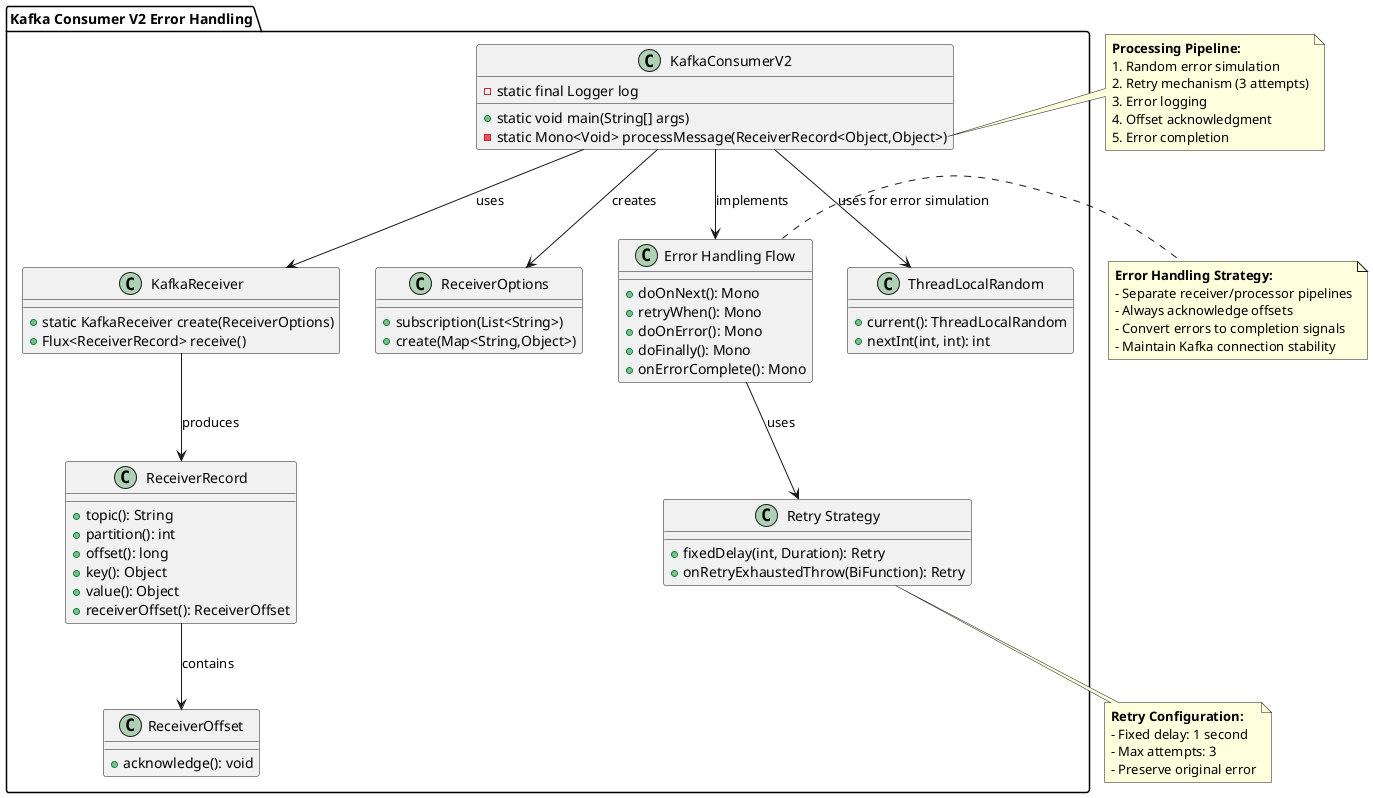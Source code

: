@startuml Kafka Error Handling Architecture

package "Kafka Consumer V2 Error Handling" {
    
    class KafkaConsumerV2 {
        - static final Logger log
        + static void main(String[] args)
        - static Mono<Void> processMessage(ReceiverRecord<Object,Object>)
    }
    
    class ReceiverOptions {
        + subscription(List<String>)
        + create(Map<String,Object>)
    }
    
    class KafkaReceiver {
        + static KafkaReceiver create(ReceiverOptions)
        + Flux<ReceiverRecord> receive()
    }
    
    class ReceiverRecord {
        + topic(): String
        + partition(): int
        + offset(): long
        + key(): Object
        + value(): Object
        + receiverOffset(): ReceiverOffset
    }
    
    class ReceiverOffset {
        + acknowledge(): void
    }
    
    class "Retry Strategy" as Retry {
        + fixedDelay(int, Duration): Retry
        + onRetryExhaustedThrow(BiFunction): Retry
    }
    
    class "Error Handling Flow" as ErrorFlow {
        + doOnNext(): Mono
        + retryWhen(): Mono
        + doOnError(): Mono
        + doFinally(): Mono
        + onErrorComplete(): Mono
    }
    
    class ThreadLocalRandom {
        + current(): ThreadLocalRandom
        + nextInt(int, int): int
    }
}

' Relationships
KafkaConsumerV2 --> ReceiverOptions : creates
KafkaConsumerV2 --> KafkaReceiver : uses
KafkaReceiver --> ReceiverRecord : produces
ReceiverRecord --> ReceiverOffset : contains
KafkaConsumerV2 --> ErrorFlow : implements
ErrorFlow --> Retry : uses
KafkaConsumerV2 --> ThreadLocalRandom : uses for error simulation

' Flow annotations
note right of KafkaConsumerV2::processMessage
  **Processing Pipeline:**
  1. Random error simulation
  2. Retry mechanism (3 attempts)
  3. Error logging
  4. Offset acknowledgment
  5. Error completion
end note

note right of ErrorFlow
  **Error Handling Strategy:**
  - Separate receiver/processor pipelines
  - Always acknowledge offsets
  - Convert errors to completion signals
  - Maintain Kafka connection stability
end note

note bottom of Retry
  **Retry Configuration:**
  - Fixed delay: 1 second
  - Max attempts: 3
  - Preserve original error
end note

@enduml 
